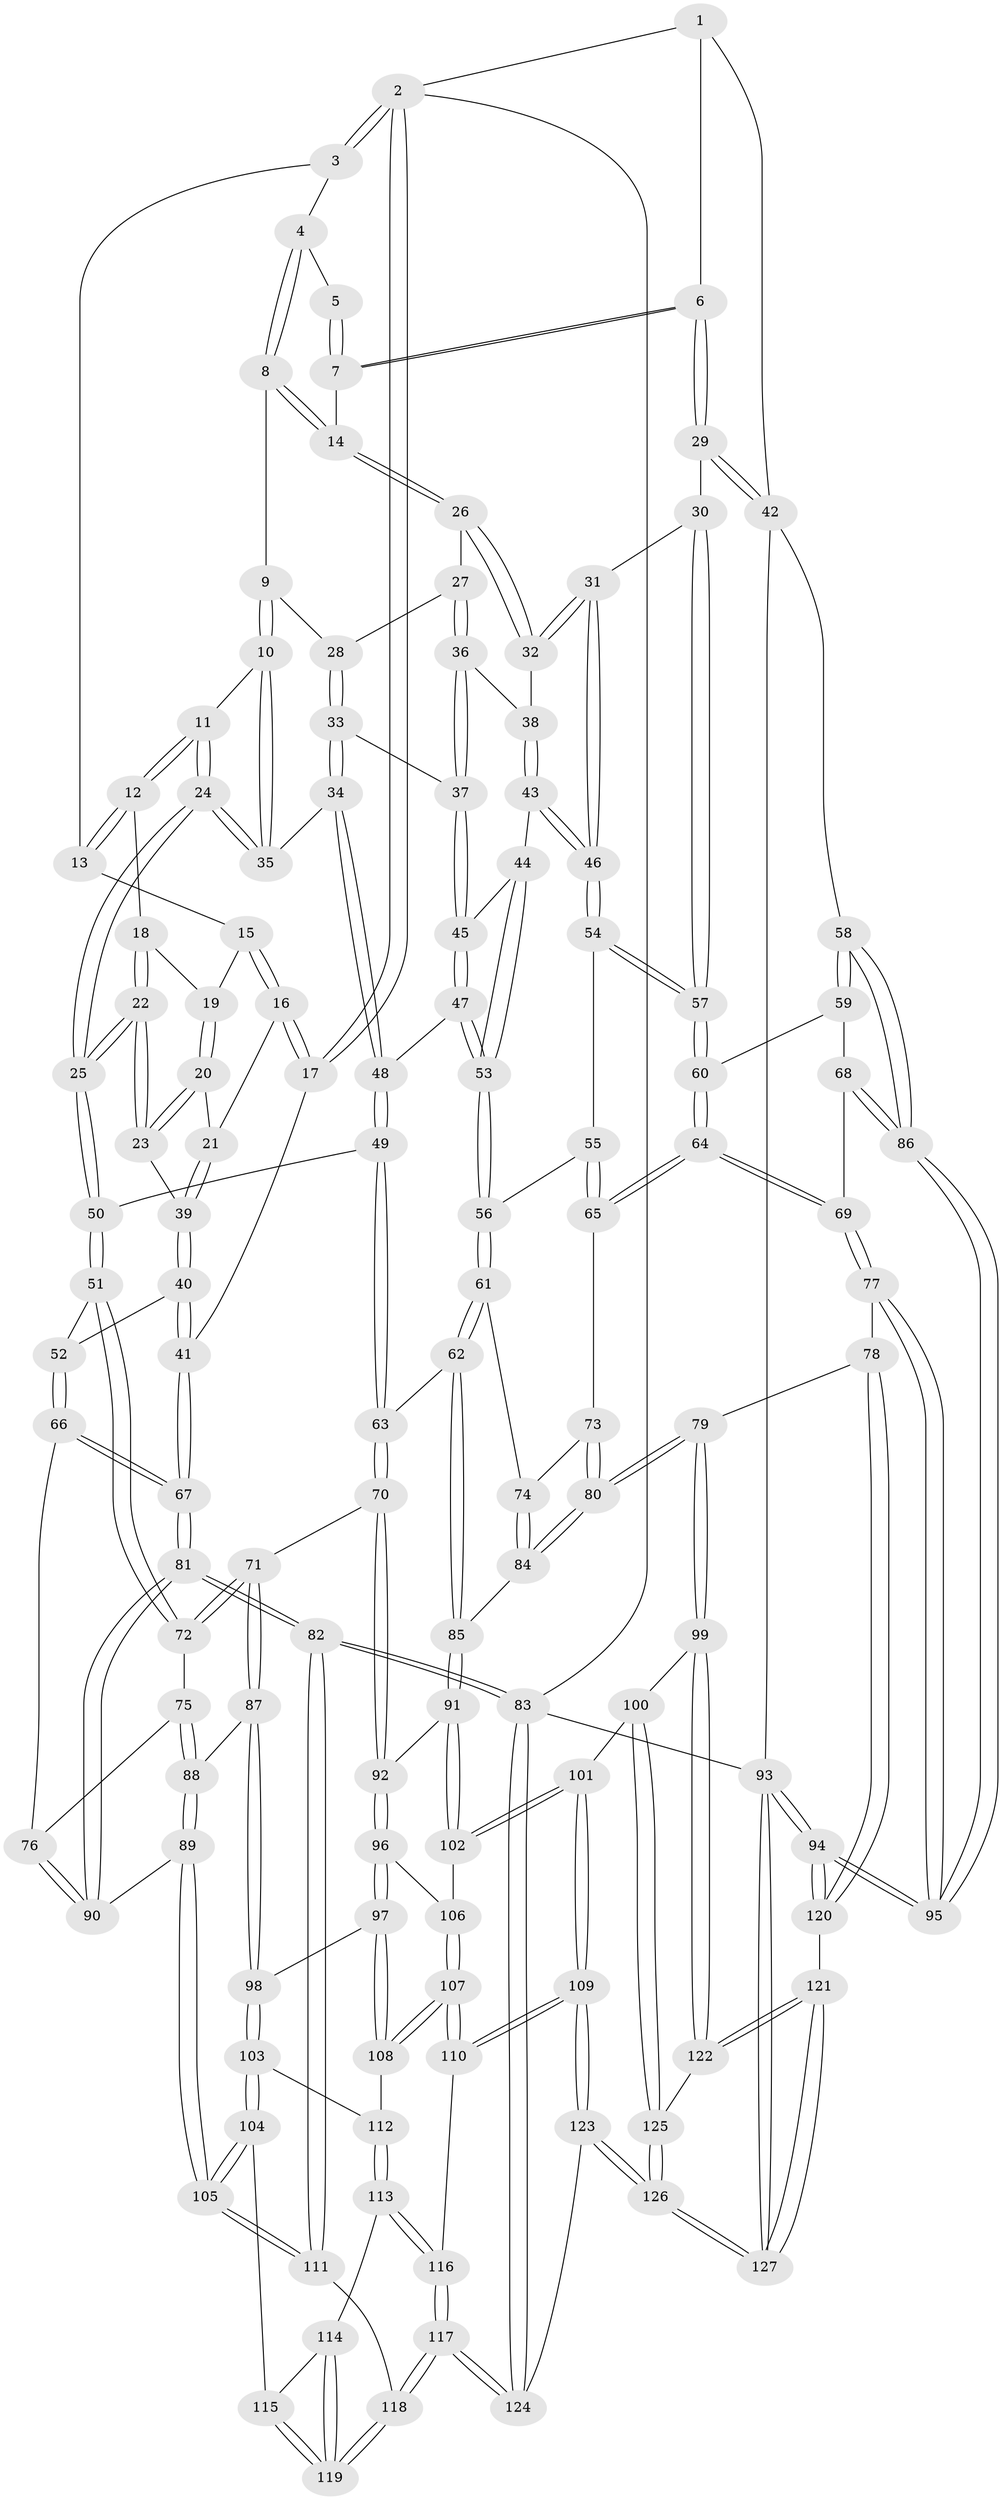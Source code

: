 // coarse degree distribution, {3: 0.6538461538461539, 4: 0.23076923076923078, 2: 0.07692307692307693, 5: 0.038461538461538464}
// Generated by graph-tools (version 1.1) at 2025/54/03/04/25 22:54:12]
// undirected, 127 vertices, 314 edges
graph export_dot {
  node [color=gray90,style=filled];
  1 [pos="+1+0"];
  2 [pos="+0+0"];
  3 [pos="+0.14479994143954666+0"];
  4 [pos="+0.5257538159466054+0"];
  5 [pos="+0.8803604538701476+0"];
  6 [pos="+0.9527731914502231+0.1545119007648569"];
  7 [pos="+0.8625151748076362+0.049952495515065025"];
  8 [pos="+0.5243986045469026+0"];
  9 [pos="+0.4880988573871073+0.021452976832243002"];
  10 [pos="+0.4295320920298359+0.08951182940507678"];
  11 [pos="+0.3053089206352455+0.13880722177672367"];
  12 [pos="+0.23928472172871967+0.10880212110316193"];
  13 [pos="+0.19841978831144003+0.06247304193704065"];
  14 [pos="+0.7386444663613754+0.12152268628564597"];
  15 [pos="+0.08363947361965685+0.11064513892473134"];
  16 [pos="+0+0.12234975397827459"];
  17 [pos="+0+0"];
  18 [pos="+0.18279954710358048+0.16737998620781977"];
  19 [pos="+0.1415797942775276+0.17915898348131284"];
  20 [pos="+0.13288766878796848+0.19176677752229734"];
  21 [pos="+0.049861282993095585+0.1998606625228358"];
  22 [pos="+0.17419621439790003+0.31615127148732847"];
  23 [pos="+0.15567222943956388+0.3107900937496765"];
  24 [pos="+0.2743433531231022+0.321498055031033"];
  25 [pos="+0.2527051032713663+0.3579011498853272"];
  26 [pos="+0.7364526905728208+0.1559941177076051"];
  27 [pos="+0.5902734134056415+0.18459925413525052"];
  28 [pos="+0.5553860100865214+0.13424145884818608"];
  29 [pos="+1+0.24845321128646639"];
  30 [pos="+0.9470447564897857+0.289299876396643"];
  31 [pos="+0.7971004413408406+0.23856005846458123"];
  32 [pos="+0.7493350094544262+0.20528746205203133"];
  33 [pos="+0.5145149701806963+0.260000939420687"];
  34 [pos="+0.45698988491268555+0.2646016809620171"];
  35 [pos="+0.4562113449865387+0.26381540805469034"];
  36 [pos="+0.5984940921143334+0.24146917097860518"];
  37 [pos="+0.5852225652962341+0.2638290006239281"];
  38 [pos="+0.6960482488500648+0.2479119862253162"];
  39 [pos="+0.1030334799869757+0.3068620882327045"];
  40 [pos="+0.037269517621238146+0.3441007000725073"];
  41 [pos="+0+0.31875228250582616"];
  42 [pos="+1+0.24529996189309516"];
  43 [pos="+0.6807862273622357+0.36239309353887517"];
  44 [pos="+0.6572108010554863+0.3585488646410516"];
  45 [pos="+0.5890348830787798+0.2950650702114691"];
  46 [pos="+0.7078066232175849+0.3852015877700749"];
  47 [pos="+0.4951338001843918+0.3955553971681805"];
  48 [pos="+0.48581692557345774+0.3925111090381642"];
  49 [pos="+0.43319303793952996+0.41208332210845766"];
  50 [pos="+0.2672698253815067+0.4207567154919178"];
  51 [pos="+0.25824114957522043+0.4504128107105568"];
  52 [pos="+0.06578029053998906+0.4565249160004607"];
  53 [pos="+0.5359331581479226+0.4309763092386228"];
  54 [pos="+0.7269256649664626+0.41379301622851195"];
  55 [pos="+0.7254156360306862+0.4170213030218807"];
  56 [pos="+0.5683638040497685+0.5065597169005107"];
  57 [pos="+0.8766512618308087+0.4047306435187233"];
  58 [pos="+1+0.49079857042133446"];
  59 [pos="+0.9342313447302651+0.48843875001317355"];
  60 [pos="+0.8808887802909099+0.428688410667696"];
  61 [pos="+0.5683431663160211+0.507085581697596"];
  62 [pos="+0.5026552096067263+0.5675638807124032"];
  63 [pos="+0.45320456903154344+0.5966407223860188"];
  64 [pos="+0.8214976208415787+0.567752970484645"];
  65 [pos="+0.7279924274882973+0.5441378297377564"];
  66 [pos="+0+0.5509036318815317"];
  67 [pos="+0+0.5803674106957015"];
  68 [pos="+0.9597612035601318+0.5784434743080182"];
  69 [pos="+0.8689195299187116+0.6694841333510679"];
  70 [pos="+0.432918701059553+0.6165623678052897"];
  71 [pos="+0.3146031153093185+0.5743474078435133"];
  72 [pos="+0.25824308845281313+0.4504583300271582"];
  73 [pos="+0.7273905489028731+0.5445890962565723"];
  74 [pos="+0.634106385317235+0.5634611127572811"];
  75 [pos="+0.10765648783461465+0.5918612191780798"];
  76 [pos="+0.08286172013795787+0.5910770177988863"];
  77 [pos="+0.8597242323004517+0.7503746698317779"];
  78 [pos="+0.8557425080249003+0.7530711267697092"];
  79 [pos="+0.7767507237598714+0.7671896550239615"];
  80 [pos="+0.7179412119636265+0.7069240948204273"];
  81 [pos="+0+0.8805478326197836"];
  82 [pos="+0+1"];
  83 [pos="+0+1"];
  84 [pos="+0.6339350695520355+0.6629838655387933"];
  85 [pos="+0.6172539956097547+0.6688466841356643"];
  86 [pos="+1+0.5826732405691746"];
  87 [pos="+0.26103478721254286+0.658408470890253"];
  88 [pos="+0.17506350751370744+0.6743966774779615"];
  89 [pos="+0.13679141159461883+0.7421181850545462"];
  90 [pos="+0.060298919110459044+0.7416425929532783"];
  91 [pos="+0.571449326229611+0.6990754307885118"];
  92 [pos="+0.44384044336852124+0.6522840479755527"];
  93 [pos="+1+1"];
  94 [pos="+1+1"];
  95 [pos="+1+0.82432943820572"];
  96 [pos="+0.4353944948267661+0.6918420531181898"];
  97 [pos="+0.3975588763543247+0.7497602567479268"];
  98 [pos="+0.28618194189895957+0.7401541015102961"];
  99 [pos="+0.7225795062348214+0.8241082742258917"];
  100 [pos="+0.5898337771723713+0.8580563395927411"];
  101 [pos="+0.5880071689016227+0.8581328965670499"];
  102 [pos="+0.568142366489919+0.7567704989181308"];
  103 [pos="+0.2643913271439878+0.7909545177846314"];
  104 [pos="+0.20151262018192925+0.8469809177775798"];
  105 [pos="+0.20139765607523918+0.8469826282175578"];
  106 [pos="+0.4805044632341719+0.74491204683312"];
  107 [pos="+0.5188615934682819+0.8651761330477709"];
  108 [pos="+0.40265085431144826+0.801917415281278"];
  109 [pos="+0.5437755735842341+0.8837310815003094"];
  110 [pos="+0.5217116340891503+0.8677747808430404"];
  111 [pos="+0.121003533864755+0.9135494231264883"];
  112 [pos="+0.3674016587906374+0.8388015277178975"];
  113 [pos="+0.36505093783305187+0.8503640006117099"];
  114 [pos="+0.3171516377429222+0.8704227544187365"];
  115 [pos="+0.21288455623043467+0.8566489209469708"];
  116 [pos="+0.37462472955309034+0.8843203573915315"];
  117 [pos="+0.3768591312008208+1"];
  118 [pos="+0.3386215675758908+1"];
  119 [pos="+0.3176920496896944+1"];
  120 [pos="+0.8746697384176341+0.8782582206951427"];
  121 [pos="+0.8479648963729081+1"];
  122 [pos="+0.7385759275319815+0.9121113533226245"];
  123 [pos="+0.4273065356768704+1"];
  124 [pos="+0.4166858549310835+1"];
  125 [pos="+0.6843481522631335+1"];
  126 [pos="+0.6565378105964225+1"];
  127 [pos="+0.9385902283303337+1"];
  1 -- 2;
  1 -- 6;
  1 -- 42;
  2 -- 3;
  2 -- 3;
  2 -- 17;
  2 -- 17;
  2 -- 83;
  3 -- 4;
  3 -- 13;
  4 -- 5;
  4 -- 8;
  4 -- 8;
  5 -- 7;
  5 -- 7;
  6 -- 7;
  6 -- 7;
  6 -- 29;
  6 -- 29;
  7 -- 14;
  8 -- 9;
  8 -- 14;
  8 -- 14;
  9 -- 10;
  9 -- 10;
  9 -- 28;
  10 -- 11;
  10 -- 35;
  10 -- 35;
  11 -- 12;
  11 -- 12;
  11 -- 24;
  11 -- 24;
  12 -- 13;
  12 -- 13;
  12 -- 18;
  13 -- 15;
  14 -- 26;
  14 -- 26;
  15 -- 16;
  15 -- 16;
  15 -- 19;
  16 -- 17;
  16 -- 17;
  16 -- 21;
  17 -- 41;
  18 -- 19;
  18 -- 22;
  18 -- 22;
  19 -- 20;
  19 -- 20;
  20 -- 21;
  20 -- 23;
  20 -- 23;
  21 -- 39;
  21 -- 39;
  22 -- 23;
  22 -- 23;
  22 -- 25;
  22 -- 25;
  23 -- 39;
  24 -- 25;
  24 -- 25;
  24 -- 35;
  24 -- 35;
  25 -- 50;
  25 -- 50;
  26 -- 27;
  26 -- 32;
  26 -- 32;
  27 -- 28;
  27 -- 36;
  27 -- 36;
  28 -- 33;
  28 -- 33;
  29 -- 30;
  29 -- 42;
  29 -- 42;
  30 -- 31;
  30 -- 57;
  30 -- 57;
  31 -- 32;
  31 -- 32;
  31 -- 46;
  31 -- 46;
  32 -- 38;
  33 -- 34;
  33 -- 34;
  33 -- 37;
  34 -- 35;
  34 -- 48;
  34 -- 48;
  36 -- 37;
  36 -- 37;
  36 -- 38;
  37 -- 45;
  37 -- 45;
  38 -- 43;
  38 -- 43;
  39 -- 40;
  39 -- 40;
  40 -- 41;
  40 -- 41;
  40 -- 52;
  41 -- 67;
  41 -- 67;
  42 -- 58;
  42 -- 93;
  43 -- 44;
  43 -- 46;
  43 -- 46;
  44 -- 45;
  44 -- 53;
  44 -- 53;
  45 -- 47;
  45 -- 47;
  46 -- 54;
  46 -- 54;
  47 -- 48;
  47 -- 53;
  47 -- 53;
  48 -- 49;
  48 -- 49;
  49 -- 50;
  49 -- 63;
  49 -- 63;
  50 -- 51;
  50 -- 51;
  51 -- 52;
  51 -- 72;
  51 -- 72;
  52 -- 66;
  52 -- 66;
  53 -- 56;
  53 -- 56;
  54 -- 55;
  54 -- 57;
  54 -- 57;
  55 -- 56;
  55 -- 65;
  55 -- 65;
  56 -- 61;
  56 -- 61;
  57 -- 60;
  57 -- 60;
  58 -- 59;
  58 -- 59;
  58 -- 86;
  58 -- 86;
  59 -- 60;
  59 -- 68;
  60 -- 64;
  60 -- 64;
  61 -- 62;
  61 -- 62;
  61 -- 74;
  62 -- 63;
  62 -- 85;
  62 -- 85;
  63 -- 70;
  63 -- 70;
  64 -- 65;
  64 -- 65;
  64 -- 69;
  64 -- 69;
  65 -- 73;
  66 -- 67;
  66 -- 67;
  66 -- 76;
  67 -- 81;
  67 -- 81;
  68 -- 69;
  68 -- 86;
  68 -- 86;
  69 -- 77;
  69 -- 77;
  70 -- 71;
  70 -- 92;
  70 -- 92;
  71 -- 72;
  71 -- 72;
  71 -- 87;
  71 -- 87;
  72 -- 75;
  73 -- 74;
  73 -- 80;
  73 -- 80;
  74 -- 84;
  74 -- 84;
  75 -- 76;
  75 -- 88;
  75 -- 88;
  76 -- 90;
  76 -- 90;
  77 -- 78;
  77 -- 95;
  77 -- 95;
  78 -- 79;
  78 -- 120;
  78 -- 120;
  79 -- 80;
  79 -- 80;
  79 -- 99;
  79 -- 99;
  80 -- 84;
  80 -- 84;
  81 -- 82;
  81 -- 82;
  81 -- 90;
  81 -- 90;
  82 -- 83;
  82 -- 83;
  82 -- 111;
  82 -- 111;
  83 -- 124;
  83 -- 124;
  83 -- 93;
  84 -- 85;
  85 -- 91;
  85 -- 91;
  86 -- 95;
  86 -- 95;
  87 -- 88;
  87 -- 98;
  87 -- 98;
  88 -- 89;
  88 -- 89;
  89 -- 90;
  89 -- 105;
  89 -- 105;
  91 -- 92;
  91 -- 102;
  91 -- 102;
  92 -- 96;
  92 -- 96;
  93 -- 94;
  93 -- 94;
  93 -- 127;
  93 -- 127;
  94 -- 95;
  94 -- 95;
  94 -- 120;
  94 -- 120;
  96 -- 97;
  96 -- 97;
  96 -- 106;
  97 -- 98;
  97 -- 108;
  97 -- 108;
  98 -- 103;
  98 -- 103;
  99 -- 100;
  99 -- 122;
  99 -- 122;
  100 -- 101;
  100 -- 125;
  100 -- 125;
  101 -- 102;
  101 -- 102;
  101 -- 109;
  101 -- 109;
  102 -- 106;
  103 -- 104;
  103 -- 104;
  103 -- 112;
  104 -- 105;
  104 -- 105;
  104 -- 115;
  105 -- 111;
  105 -- 111;
  106 -- 107;
  106 -- 107;
  107 -- 108;
  107 -- 108;
  107 -- 110;
  107 -- 110;
  108 -- 112;
  109 -- 110;
  109 -- 110;
  109 -- 123;
  109 -- 123;
  110 -- 116;
  111 -- 118;
  112 -- 113;
  112 -- 113;
  113 -- 114;
  113 -- 116;
  113 -- 116;
  114 -- 115;
  114 -- 119;
  114 -- 119;
  115 -- 119;
  115 -- 119;
  116 -- 117;
  116 -- 117;
  117 -- 118;
  117 -- 118;
  117 -- 124;
  117 -- 124;
  118 -- 119;
  118 -- 119;
  120 -- 121;
  121 -- 122;
  121 -- 122;
  121 -- 127;
  121 -- 127;
  122 -- 125;
  123 -- 124;
  123 -- 126;
  123 -- 126;
  125 -- 126;
  125 -- 126;
  126 -- 127;
  126 -- 127;
}
